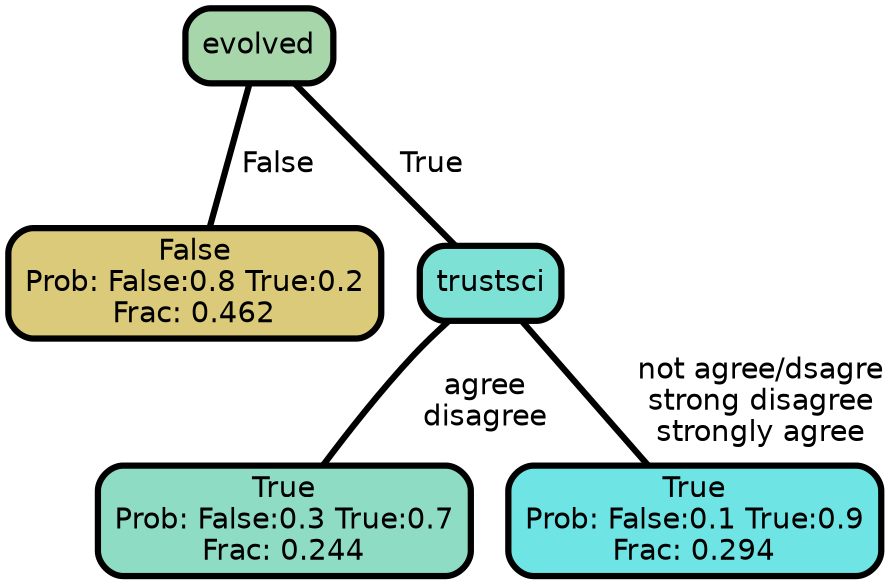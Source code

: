 graph Tree {
node [shape=box, style="filled, rounded",color="black",penwidth="3",fontcolor="black",                 fontname=helvetica] ;
graph [ranksep="0 equally", splines=straight,                 bgcolor=transparent, dpi=200] ;
edge [fontname=helvetica, color=black] ;
0 [label="False
Prob: False:0.8 True:0.2
Frac: 0.462", fillcolor="#daca79"] ;
1 [label="evolved", fillcolor="#a8d6ab"] ;
2 [label="True
Prob: False:0.3 True:0.7
Frac: 0.244", fillcolor="#8fdcc4"] ;
3 [label="trustsci", fillcolor="#7de1d6"] ;
4 [label="True
Prob: False:0.1 True:0.9
Frac: 0.294", fillcolor="#6ee4e5"] ;
1 -- 0 [label=" False",penwidth=3] ;
1 -- 3 [label=" True",penwidth=3] ;
3 -- 2 [label=" agree\n disagree",penwidth=3] ;
3 -- 4 [label=" not agree/dsagre\n strong disagree\n strongly agree",penwidth=3] ;
{rank = same;}}